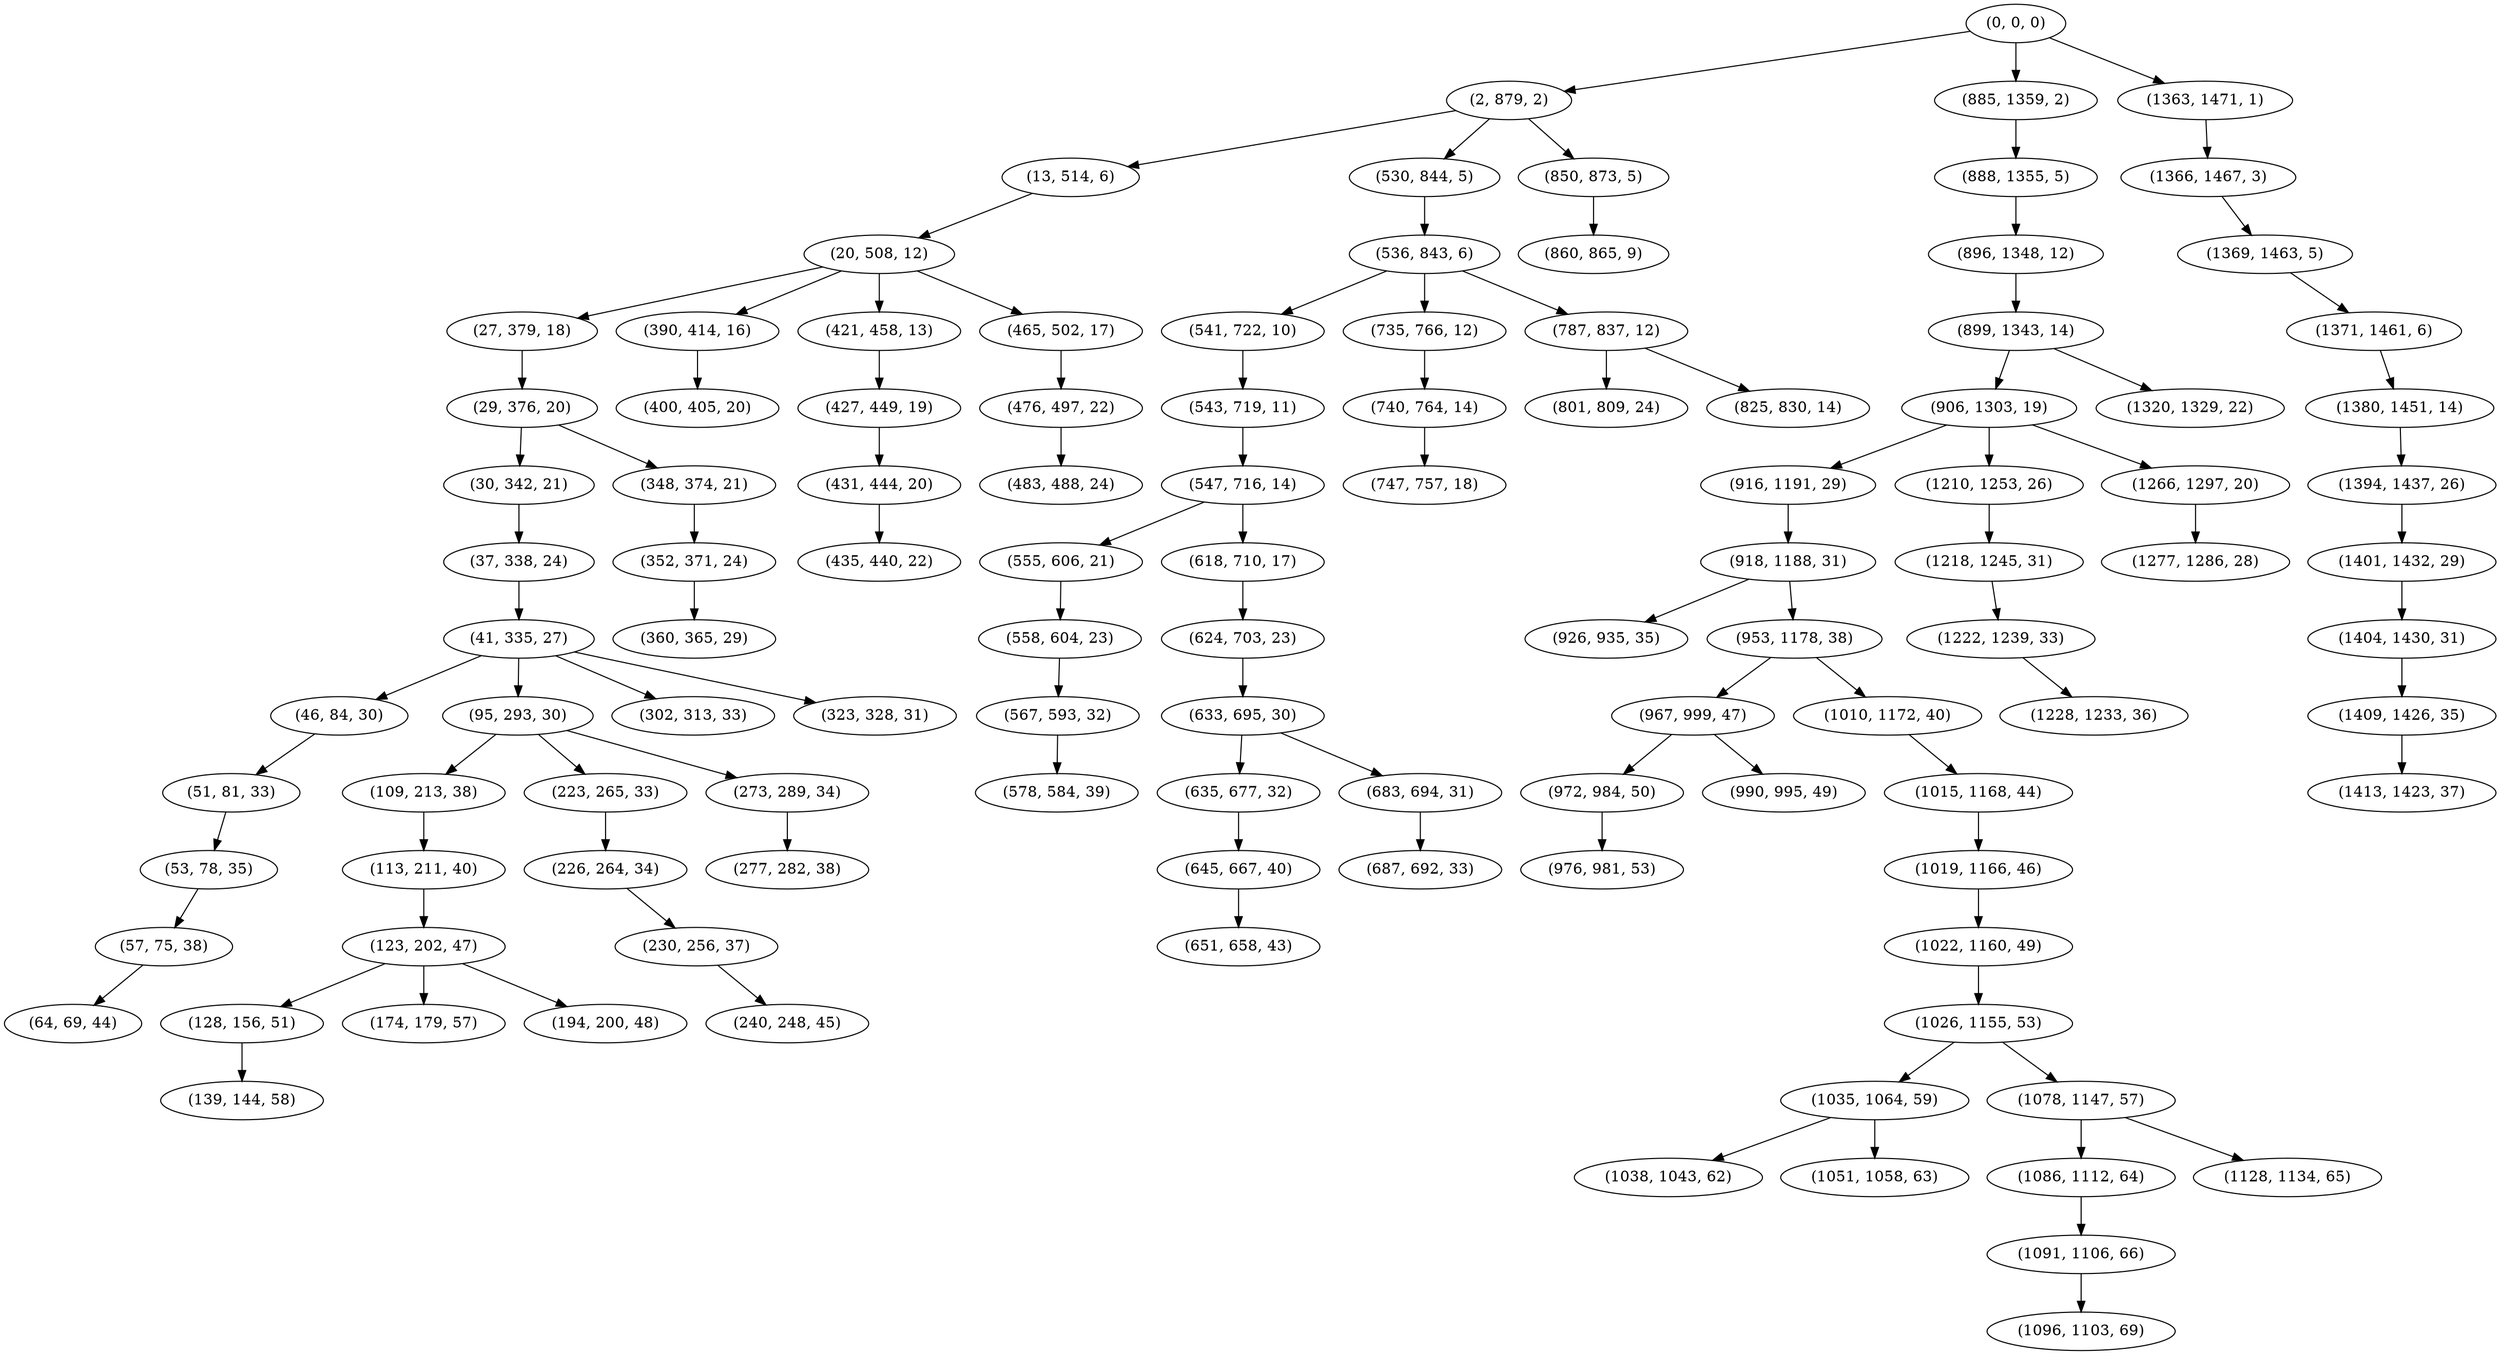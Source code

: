 digraph tree {
    "(0, 0, 0)";
    "(2, 879, 2)";
    "(13, 514, 6)";
    "(20, 508, 12)";
    "(27, 379, 18)";
    "(29, 376, 20)";
    "(30, 342, 21)";
    "(37, 338, 24)";
    "(41, 335, 27)";
    "(46, 84, 30)";
    "(51, 81, 33)";
    "(53, 78, 35)";
    "(57, 75, 38)";
    "(64, 69, 44)";
    "(95, 293, 30)";
    "(109, 213, 38)";
    "(113, 211, 40)";
    "(123, 202, 47)";
    "(128, 156, 51)";
    "(139, 144, 58)";
    "(174, 179, 57)";
    "(194, 200, 48)";
    "(223, 265, 33)";
    "(226, 264, 34)";
    "(230, 256, 37)";
    "(240, 248, 45)";
    "(273, 289, 34)";
    "(277, 282, 38)";
    "(302, 313, 33)";
    "(323, 328, 31)";
    "(348, 374, 21)";
    "(352, 371, 24)";
    "(360, 365, 29)";
    "(390, 414, 16)";
    "(400, 405, 20)";
    "(421, 458, 13)";
    "(427, 449, 19)";
    "(431, 444, 20)";
    "(435, 440, 22)";
    "(465, 502, 17)";
    "(476, 497, 22)";
    "(483, 488, 24)";
    "(530, 844, 5)";
    "(536, 843, 6)";
    "(541, 722, 10)";
    "(543, 719, 11)";
    "(547, 716, 14)";
    "(555, 606, 21)";
    "(558, 604, 23)";
    "(567, 593, 32)";
    "(578, 584, 39)";
    "(618, 710, 17)";
    "(624, 703, 23)";
    "(633, 695, 30)";
    "(635, 677, 32)";
    "(645, 667, 40)";
    "(651, 658, 43)";
    "(683, 694, 31)";
    "(687, 692, 33)";
    "(735, 766, 12)";
    "(740, 764, 14)";
    "(747, 757, 18)";
    "(787, 837, 12)";
    "(801, 809, 24)";
    "(825, 830, 14)";
    "(850, 873, 5)";
    "(860, 865, 9)";
    "(885, 1359, 2)";
    "(888, 1355, 5)";
    "(896, 1348, 12)";
    "(899, 1343, 14)";
    "(906, 1303, 19)";
    "(916, 1191, 29)";
    "(918, 1188, 31)";
    "(926, 935, 35)";
    "(953, 1178, 38)";
    "(967, 999, 47)";
    "(972, 984, 50)";
    "(976, 981, 53)";
    "(990, 995, 49)";
    "(1010, 1172, 40)";
    "(1015, 1168, 44)";
    "(1019, 1166, 46)";
    "(1022, 1160, 49)";
    "(1026, 1155, 53)";
    "(1035, 1064, 59)";
    "(1038, 1043, 62)";
    "(1051, 1058, 63)";
    "(1078, 1147, 57)";
    "(1086, 1112, 64)";
    "(1091, 1106, 66)";
    "(1096, 1103, 69)";
    "(1128, 1134, 65)";
    "(1210, 1253, 26)";
    "(1218, 1245, 31)";
    "(1222, 1239, 33)";
    "(1228, 1233, 36)";
    "(1266, 1297, 20)";
    "(1277, 1286, 28)";
    "(1320, 1329, 22)";
    "(1363, 1471, 1)";
    "(1366, 1467, 3)";
    "(1369, 1463, 5)";
    "(1371, 1461, 6)";
    "(1380, 1451, 14)";
    "(1394, 1437, 26)";
    "(1401, 1432, 29)";
    "(1404, 1430, 31)";
    "(1409, 1426, 35)";
    "(1413, 1423, 37)";
    "(0, 0, 0)" -> "(2, 879, 2)";
    "(0, 0, 0)" -> "(885, 1359, 2)";
    "(0, 0, 0)" -> "(1363, 1471, 1)";
    "(2, 879, 2)" -> "(13, 514, 6)";
    "(2, 879, 2)" -> "(530, 844, 5)";
    "(2, 879, 2)" -> "(850, 873, 5)";
    "(13, 514, 6)" -> "(20, 508, 12)";
    "(20, 508, 12)" -> "(27, 379, 18)";
    "(20, 508, 12)" -> "(390, 414, 16)";
    "(20, 508, 12)" -> "(421, 458, 13)";
    "(20, 508, 12)" -> "(465, 502, 17)";
    "(27, 379, 18)" -> "(29, 376, 20)";
    "(29, 376, 20)" -> "(30, 342, 21)";
    "(29, 376, 20)" -> "(348, 374, 21)";
    "(30, 342, 21)" -> "(37, 338, 24)";
    "(37, 338, 24)" -> "(41, 335, 27)";
    "(41, 335, 27)" -> "(46, 84, 30)";
    "(41, 335, 27)" -> "(95, 293, 30)";
    "(41, 335, 27)" -> "(302, 313, 33)";
    "(41, 335, 27)" -> "(323, 328, 31)";
    "(46, 84, 30)" -> "(51, 81, 33)";
    "(51, 81, 33)" -> "(53, 78, 35)";
    "(53, 78, 35)" -> "(57, 75, 38)";
    "(57, 75, 38)" -> "(64, 69, 44)";
    "(95, 293, 30)" -> "(109, 213, 38)";
    "(95, 293, 30)" -> "(223, 265, 33)";
    "(95, 293, 30)" -> "(273, 289, 34)";
    "(109, 213, 38)" -> "(113, 211, 40)";
    "(113, 211, 40)" -> "(123, 202, 47)";
    "(123, 202, 47)" -> "(128, 156, 51)";
    "(123, 202, 47)" -> "(174, 179, 57)";
    "(123, 202, 47)" -> "(194, 200, 48)";
    "(128, 156, 51)" -> "(139, 144, 58)";
    "(223, 265, 33)" -> "(226, 264, 34)";
    "(226, 264, 34)" -> "(230, 256, 37)";
    "(230, 256, 37)" -> "(240, 248, 45)";
    "(273, 289, 34)" -> "(277, 282, 38)";
    "(348, 374, 21)" -> "(352, 371, 24)";
    "(352, 371, 24)" -> "(360, 365, 29)";
    "(390, 414, 16)" -> "(400, 405, 20)";
    "(421, 458, 13)" -> "(427, 449, 19)";
    "(427, 449, 19)" -> "(431, 444, 20)";
    "(431, 444, 20)" -> "(435, 440, 22)";
    "(465, 502, 17)" -> "(476, 497, 22)";
    "(476, 497, 22)" -> "(483, 488, 24)";
    "(530, 844, 5)" -> "(536, 843, 6)";
    "(536, 843, 6)" -> "(541, 722, 10)";
    "(536, 843, 6)" -> "(735, 766, 12)";
    "(536, 843, 6)" -> "(787, 837, 12)";
    "(541, 722, 10)" -> "(543, 719, 11)";
    "(543, 719, 11)" -> "(547, 716, 14)";
    "(547, 716, 14)" -> "(555, 606, 21)";
    "(547, 716, 14)" -> "(618, 710, 17)";
    "(555, 606, 21)" -> "(558, 604, 23)";
    "(558, 604, 23)" -> "(567, 593, 32)";
    "(567, 593, 32)" -> "(578, 584, 39)";
    "(618, 710, 17)" -> "(624, 703, 23)";
    "(624, 703, 23)" -> "(633, 695, 30)";
    "(633, 695, 30)" -> "(635, 677, 32)";
    "(633, 695, 30)" -> "(683, 694, 31)";
    "(635, 677, 32)" -> "(645, 667, 40)";
    "(645, 667, 40)" -> "(651, 658, 43)";
    "(683, 694, 31)" -> "(687, 692, 33)";
    "(735, 766, 12)" -> "(740, 764, 14)";
    "(740, 764, 14)" -> "(747, 757, 18)";
    "(787, 837, 12)" -> "(801, 809, 24)";
    "(787, 837, 12)" -> "(825, 830, 14)";
    "(850, 873, 5)" -> "(860, 865, 9)";
    "(885, 1359, 2)" -> "(888, 1355, 5)";
    "(888, 1355, 5)" -> "(896, 1348, 12)";
    "(896, 1348, 12)" -> "(899, 1343, 14)";
    "(899, 1343, 14)" -> "(906, 1303, 19)";
    "(899, 1343, 14)" -> "(1320, 1329, 22)";
    "(906, 1303, 19)" -> "(916, 1191, 29)";
    "(906, 1303, 19)" -> "(1210, 1253, 26)";
    "(906, 1303, 19)" -> "(1266, 1297, 20)";
    "(916, 1191, 29)" -> "(918, 1188, 31)";
    "(918, 1188, 31)" -> "(926, 935, 35)";
    "(918, 1188, 31)" -> "(953, 1178, 38)";
    "(953, 1178, 38)" -> "(967, 999, 47)";
    "(953, 1178, 38)" -> "(1010, 1172, 40)";
    "(967, 999, 47)" -> "(972, 984, 50)";
    "(967, 999, 47)" -> "(990, 995, 49)";
    "(972, 984, 50)" -> "(976, 981, 53)";
    "(1010, 1172, 40)" -> "(1015, 1168, 44)";
    "(1015, 1168, 44)" -> "(1019, 1166, 46)";
    "(1019, 1166, 46)" -> "(1022, 1160, 49)";
    "(1022, 1160, 49)" -> "(1026, 1155, 53)";
    "(1026, 1155, 53)" -> "(1035, 1064, 59)";
    "(1026, 1155, 53)" -> "(1078, 1147, 57)";
    "(1035, 1064, 59)" -> "(1038, 1043, 62)";
    "(1035, 1064, 59)" -> "(1051, 1058, 63)";
    "(1078, 1147, 57)" -> "(1086, 1112, 64)";
    "(1078, 1147, 57)" -> "(1128, 1134, 65)";
    "(1086, 1112, 64)" -> "(1091, 1106, 66)";
    "(1091, 1106, 66)" -> "(1096, 1103, 69)";
    "(1210, 1253, 26)" -> "(1218, 1245, 31)";
    "(1218, 1245, 31)" -> "(1222, 1239, 33)";
    "(1222, 1239, 33)" -> "(1228, 1233, 36)";
    "(1266, 1297, 20)" -> "(1277, 1286, 28)";
    "(1363, 1471, 1)" -> "(1366, 1467, 3)";
    "(1366, 1467, 3)" -> "(1369, 1463, 5)";
    "(1369, 1463, 5)" -> "(1371, 1461, 6)";
    "(1371, 1461, 6)" -> "(1380, 1451, 14)";
    "(1380, 1451, 14)" -> "(1394, 1437, 26)";
    "(1394, 1437, 26)" -> "(1401, 1432, 29)";
    "(1401, 1432, 29)" -> "(1404, 1430, 31)";
    "(1404, 1430, 31)" -> "(1409, 1426, 35)";
    "(1409, 1426, 35)" -> "(1413, 1423, 37)";
}
